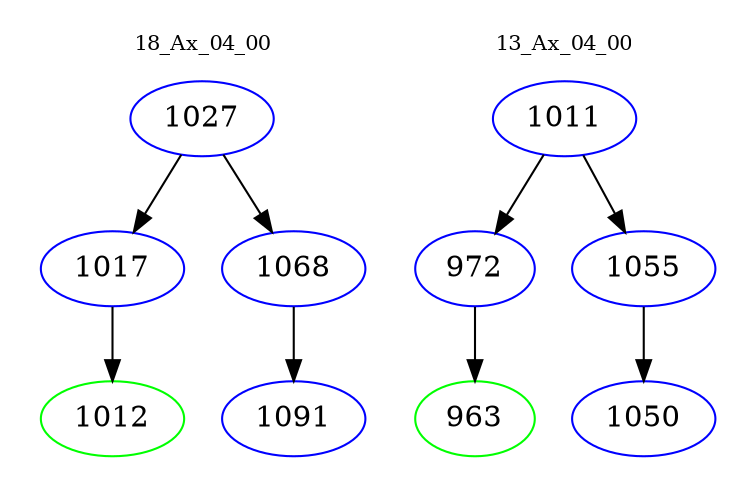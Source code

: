 digraph{
subgraph cluster_0 {
color = white
label = "18_Ax_04_00";
fontsize=10;
T0_1027 [label="1027", color="blue"]
T0_1027 -> T0_1017 [color="black"]
T0_1017 [label="1017", color="blue"]
T0_1017 -> T0_1012 [color="black"]
T0_1012 [label="1012", color="green"]
T0_1027 -> T0_1068 [color="black"]
T0_1068 [label="1068", color="blue"]
T0_1068 -> T0_1091 [color="black"]
T0_1091 [label="1091", color="blue"]
}
subgraph cluster_1 {
color = white
label = "13_Ax_04_00";
fontsize=10;
T1_1011 [label="1011", color="blue"]
T1_1011 -> T1_972 [color="black"]
T1_972 [label="972", color="blue"]
T1_972 -> T1_963 [color="black"]
T1_963 [label="963", color="green"]
T1_1011 -> T1_1055 [color="black"]
T1_1055 [label="1055", color="blue"]
T1_1055 -> T1_1050 [color="black"]
T1_1050 [label="1050", color="blue"]
}
}
